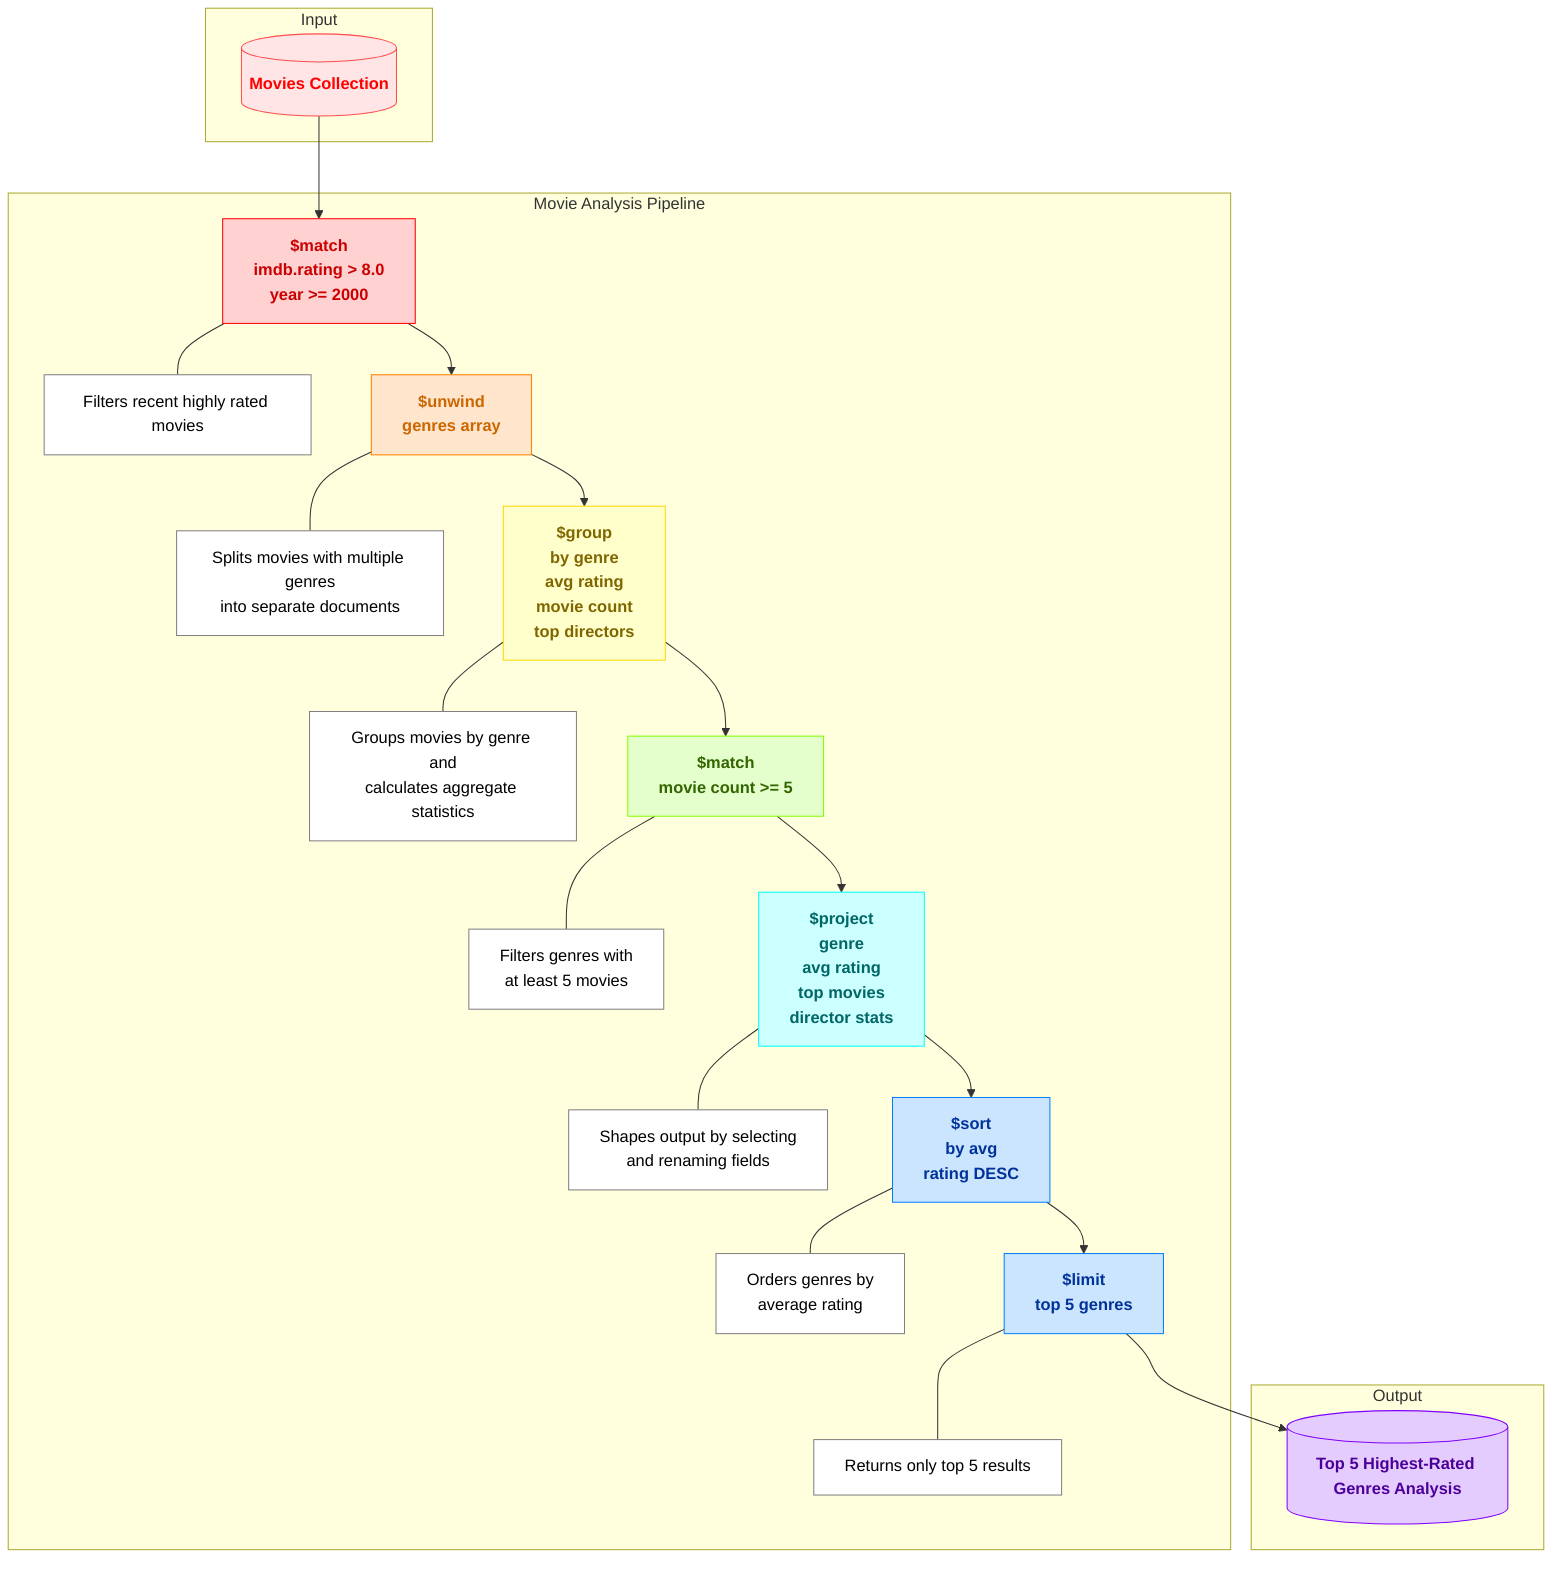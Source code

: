 flowchart TD
subgraph Input
movies[("Movies Collection                             ")]
end

subgraph Pipeline["Movie Analysis Pipeline                                          "]
direction TB
m1["$match                                    <br/>imdb.rating > 8.0<br/>year >= 2000"] --- m1note["Filters recent highly rated movies"]

u["$unwind                                    <br/>genres array"] --- unote["Splits movies with multiple genres<br/>into separate documents"]

g1["$group                                    <br/>by genre<br/>avg rating<br/>movie count<br/>top directors"] --- gnote["Groups movies by genre and<br/>calculates aggregate statistics"]

m2["$match                                    <br/>movie count >= 5"] --- m2note["Filters genres with<br/>at least 5 movies"]

p["$project                                   <br/>genre<br/>avg rating<br/>top movies<br/>director stats"] --- pnote["Shapes output by selecting<br/>and renaming fields"]

s["$sort                                      <br/>by avg<br/>rating DESC"] --- snote["Orders genres by<br/>average rating"]

l["$limit                                     <br/>top 5 genres"] --- lnote["Returns only top 5 results"]
end

subgraph Output
result[("Top 5 Highest-Rated Genres Analysis                    ")]
end

movies --> m1
m1 --> u
u --> g1
g1 --> m2
m2 --> p
p --> s
s --> l
l --> result

style movies fill:#FFE5E5,stroke:#FF4D4D,color:#FF0000,font-weight:bold
style m1 fill:#FFD1D1,stroke:#FF0000,color:#CC0000,font-weight:bold
style u fill:#FFE5CC,stroke:#FF8000,color:#CC6600,font-weight:bold
style g1 fill:#FFFFCC,stroke:#FFD700,color:#806600,font-weight:bold
style m2 fill:#E5FFCC,stroke:#80FF00,color:#336600,font-weight:bold
style p fill:#CCFFFF,stroke:#00FFFF,color:#006666,font-weight:bold
style s fill:#CCE5FF,stroke:#0080FF,color:#003399,font-weight:bold
style l fill:#CCE5FF,stroke:#0080FF,color:#003399,font-weight:bold
style result fill:#E5CCFF,stroke:#8000FF,color:#4C0099,font-weight:bold

classDef note fill:white,stroke:gray,color:black
class m1note,unote,gnote,m2note,pnote,snote,lnote note